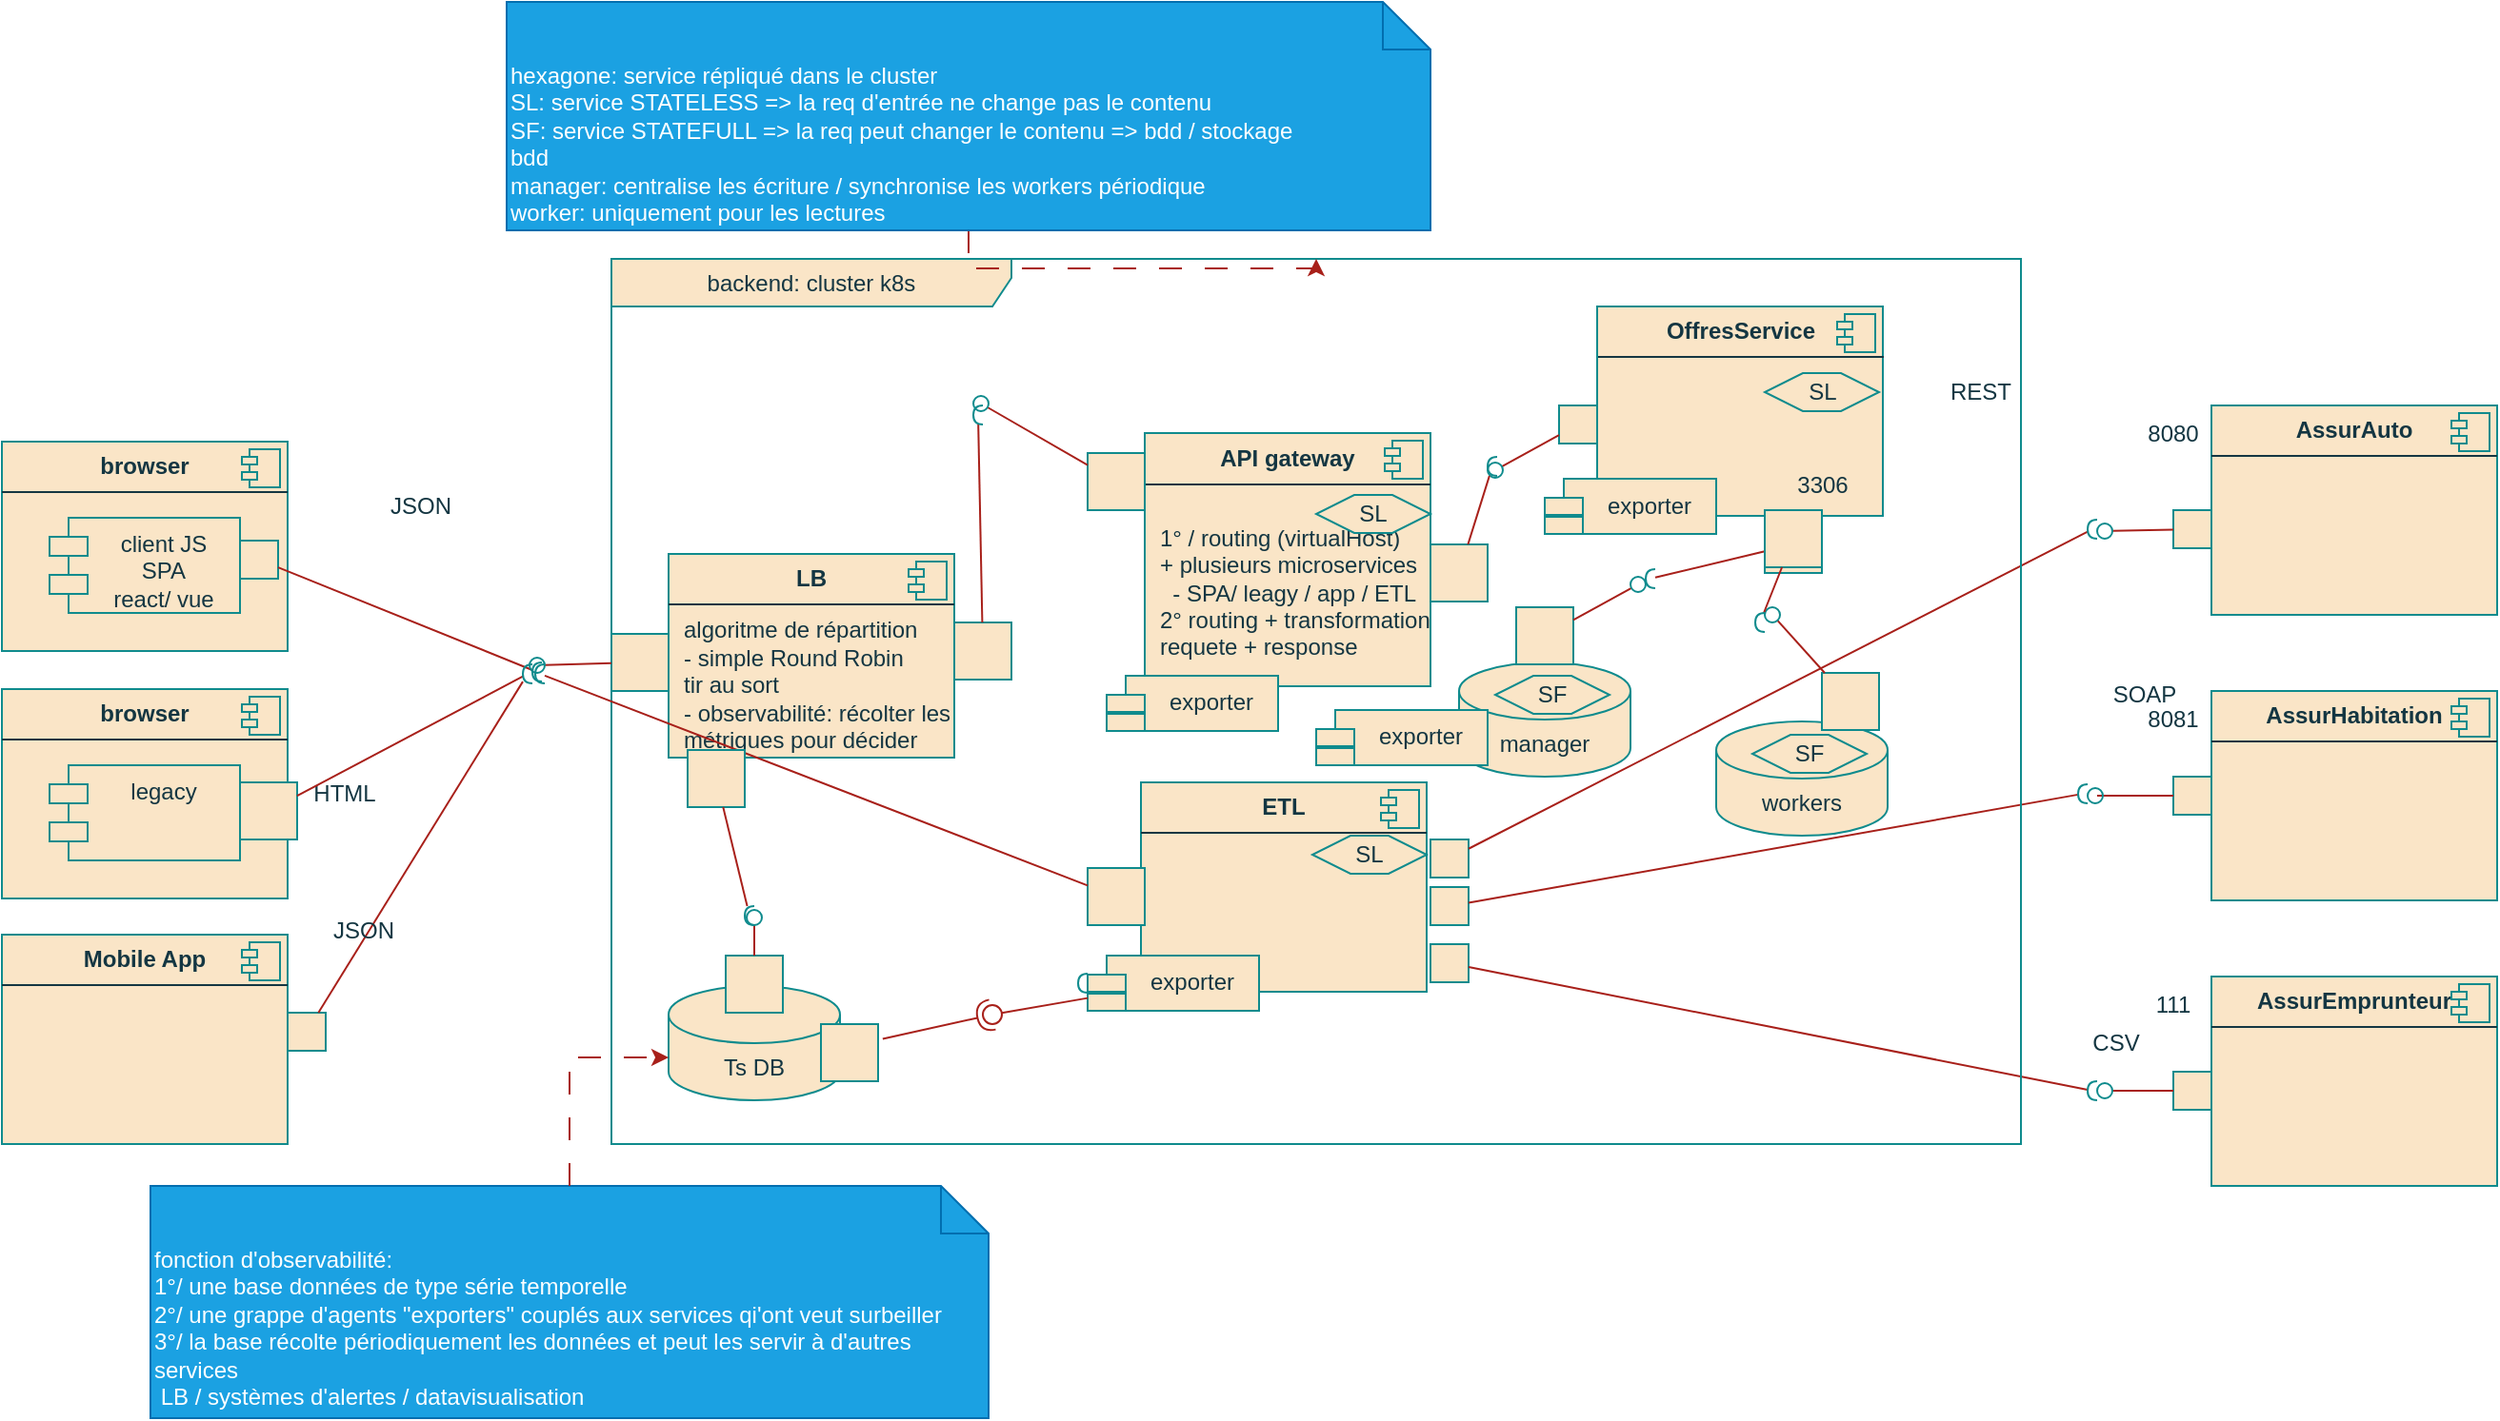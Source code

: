 <mxfile version="28.2.8">
  <diagram name="Page-1" id="EYg3MqegUCzYYS_CXkTB">
    <mxGraphModel dx="1836" dy="536" grid="1" gridSize="10" guides="1" tooltips="1" connect="1" arrows="1" fold="1" page="1" pageScale="1" pageWidth="827" pageHeight="1169" math="0" shadow="0">
      <root>
        <mxCell id="0" />
        <mxCell id="1" parent="0" />
        <mxCell id="wHHLx8FjQf187PXlfKUF-317" value="&lt;p style=&quot;margin:0px;margin-top:6px;text-align:center;&quot;&gt;&lt;b&gt;browser&lt;/b&gt;&lt;/p&gt;&lt;hr size=&quot;1&quot; style=&quot;border-style:solid;&quot;&gt;&lt;p style=&quot;margin:0px;margin-left:8px;&quot;&gt;&lt;br&gt;&lt;/p&gt;" style="align=left;overflow=fill;html=1;dropTarget=0;whiteSpace=wrap;strokeColor=#0F8B8D;fontColor=#143642;fillColor=#FAE5C7;labelBackgroundColor=none;" parent="1" vertex="1">
          <mxGeometry x="-400" y="341" width="150" height="110" as="geometry" />
        </mxCell>
        <mxCell id="wHHLx8FjQf187PXlfKUF-318" value="" style="shape=component;jettyWidth=8;jettyHeight=4;strokeColor=#0F8B8D;fontColor=#143642;fillColor=#FAE5C7;labelBackgroundColor=none;" parent="wHHLx8FjQf187PXlfKUF-317" vertex="1">
          <mxGeometry x="1" width="20" height="20" relative="1" as="geometry">
            <mxPoint x="-24" y="4" as="offset" />
          </mxGeometry>
        </mxCell>
        <mxCell id="wHHLx8FjQf187PXlfKUF-319" value="&lt;p style=&quot;margin:0px;margin-top:6px;text-align:center;&quot;&gt;&lt;b&gt;Mobile App&lt;/b&gt;&lt;/p&gt;&lt;hr size=&quot;1&quot; style=&quot;border-style:solid;&quot;&gt;&lt;p style=&quot;margin:0px;margin-left:8px;&quot;&gt;&lt;br&gt;&lt;/p&gt;" style="align=left;overflow=fill;html=1;dropTarget=0;whiteSpace=wrap;strokeColor=#0F8B8D;fontColor=#143642;fillColor=#FAE5C7;labelBackgroundColor=none;" parent="1" vertex="1">
          <mxGeometry x="-400" y="600" width="150" height="110" as="geometry" />
        </mxCell>
        <mxCell id="wHHLx8FjQf187PXlfKUF-320" value="" style="shape=component;jettyWidth=8;jettyHeight=4;strokeColor=#0F8B8D;fontColor=#143642;fillColor=#FAE5C7;labelBackgroundColor=none;" parent="wHHLx8FjQf187PXlfKUF-319" vertex="1">
          <mxGeometry x="1" width="20" height="20" relative="1" as="geometry">
            <mxPoint x="-24" y="4" as="offset" />
          </mxGeometry>
        </mxCell>
        <mxCell id="wHHLx8FjQf187PXlfKUF-321" value="&lt;div&gt;client JS&lt;/div&gt;&lt;div&gt;SPA&lt;/div&gt;&lt;div&gt;react/ vue&lt;/div&gt;" style="shape=module;align=left;spacingLeft=20;align=center;verticalAlign=top;whiteSpace=wrap;html=1;strokeColor=#0F8B8D;fontColor=#143642;fillColor=#FAE5C7;labelBackgroundColor=none;" parent="1" vertex="1">
          <mxGeometry x="-375" y="381" width="100" height="50" as="geometry" />
        </mxCell>
        <mxCell id="wHHLx8FjQf187PXlfKUF-322" value="&lt;p style=&quot;margin:0px;margin-top:6px;text-align:center;&quot;&gt;&lt;b&gt;OffresService&lt;/b&gt;&lt;/p&gt;&lt;hr size=&quot;1&quot; style=&quot;border-style:solid;&quot;&gt;&lt;p style=&quot;margin:0px;margin-left:8px;&quot;&gt;&lt;br&gt;&lt;/p&gt;" style="align=left;overflow=fill;html=1;dropTarget=0;whiteSpace=wrap;strokeColor=#0F8B8D;fontColor=#143642;fillColor=#FAE5C7;labelBackgroundColor=none;" parent="1" vertex="1">
          <mxGeometry x="437.5" y="270" width="150" height="110" as="geometry" />
        </mxCell>
        <mxCell id="wHHLx8FjQf187PXlfKUF-323" value="" style="shape=component;jettyWidth=8;jettyHeight=4;strokeColor=#0F8B8D;fontColor=#143642;fillColor=#FAE5C7;labelBackgroundColor=none;" parent="wHHLx8FjQf187PXlfKUF-322" vertex="1">
          <mxGeometry x="1" width="20" height="20" relative="1" as="geometry">
            <mxPoint x="-24" y="4" as="offset" />
          </mxGeometry>
        </mxCell>
        <mxCell id="wHHLx8FjQf187PXlfKUF-324" value="&lt;p style=&quot;margin:0px;margin-top:6px;text-align:center;&quot;&gt;&lt;b&gt;AssurAuto&lt;/b&gt;&lt;/p&gt;&lt;hr size=&quot;1&quot; style=&quot;border-style:solid;&quot;&gt;&lt;p style=&quot;margin:0px;margin-left:8px;&quot;&gt;&lt;br&gt;&lt;/p&gt;" style="align=left;overflow=fill;html=1;dropTarget=0;whiteSpace=wrap;strokeColor=#0F8B8D;fontColor=#143642;fillColor=#FAE5C7;labelBackgroundColor=none;" parent="1" vertex="1">
          <mxGeometry x="760" y="322" width="150" height="110" as="geometry" />
        </mxCell>
        <mxCell id="wHHLx8FjQf187PXlfKUF-325" value="" style="shape=component;jettyWidth=8;jettyHeight=4;strokeColor=#0F8B8D;fontColor=#143642;fillColor=#FAE5C7;labelBackgroundColor=none;" parent="wHHLx8FjQf187PXlfKUF-324" vertex="1">
          <mxGeometry x="1" width="20" height="20" relative="1" as="geometry">
            <mxPoint x="-24" y="4" as="offset" />
          </mxGeometry>
        </mxCell>
        <mxCell id="wHHLx8FjQf187PXlfKUF-326" value="&lt;p style=&quot;margin:0px;margin-top:6px;text-align:center;&quot;&gt;&lt;b&gt;AssurHabitation&lt;/b&gt;&lt;/p&gt;&lt;hr size=&quot;1&quot; style=&quot;border-style:solid;&quot;&gt;&lt;p style=&quot;margin:0px;margin-left:8px;&quot;&gt;&lt;br&gt;&lt;/p&gt;" style="align=left;overflow=fill;html=1;dropTarget=0;whiteSpace=wrap;strokeColor=#0F8B8D;fontColor=#143642;fillColor=#FAE5C7;labelBackgroundColor=none;" parent="1" vertex="1">
          <mxGeometry x="760" y="472" width="150" height="110" as="geometry" />
        </mxCell>
        <mxCell id="wHHLx8FjQf187PXlfKUF-327" value="" style="shape=component;jettyWidth=8;jettyHeight=4;strokeColor=#0F8B8D;fontColor=#143642;fillColor=#FAE5C7;labelBackgroundColor=none;" parent="wHHLx8FjQf187PXlfKUF-326" vertex="1">
          <mxGeometry x="1" width="20" height="20" relative="1" as="geometry">
            <mxPoint x="-24" y="4" as="offset" />
          </mxGeometry>
        </mxCell>
        <mxCell id="wHHLx8FjQf187PXlfKUF-328" value="&lt;p style=&quot;margin:0px;margin-top:6px;text-align:center;&quot;&gt;&lt;b&gt;AssurEmprunteur&lt;/b&gt;&lt;/p&gt;&lt;hr size=&quot;1&quot; style=&quot;border-style:solid;&quot;&gt;&lt;p style=&quot;margin:0px;margin-left:8px;&quot;&gt;&lt;br&gt;&lt;/p&gt;" style="align=left;overflow=fill;html=1;dropTarget=0;whiteSpace=wrap;strokeColor=#0F8B8D;fontColor=#143642;fillColor=#FAE5C7;labelBackgroundColor=none;" parent="1" vertex="1">
          <mxGeometry x="760" y="622" width="150" height="110" as="geometry" />
        </mxCell>
        <mxCell id="wHHLx8FjQf187PXlfKUF-329" value="" style="shape=component;jettyWidth=8;jettyHeight=4;strokeColor=#0F8B8D;fontColor=#143642;fillColor=#FAE5C7;labelBackgroundColor=none;" parent="wHHLx8FjQf187PXlfKUF-328" vertex="1">
          <mxGeometry x="1" width="20" height="20" relative="1" as="geometry">
            <mxPoint x="-24" y="4" as="offset" />
          </mxGeometry>
        </mxCell>
        <mxCell id="wHHLx8FjQf187PXlfKUF-337" value="" style="html=1;rounded=0;strokeColor=#0F8B8D;fontColor=#143642;fillColor=#FAE5C7;labelBackgroundColor=none;" parent="1" vertex="1">
          <mxGeometry x="417.5" y="322" width="20" height="20" as="geometry" />
        </mxCell>
        <mxCell id="wHHLx8FjQf187PXlfKUF-338" value="" style="endArrow=none;html=1;rounded=0;align=center;verticalAlign=top;endFill=0;labelBackgroundColor=none;endSize=2;strokeColor=#A8201A;fontColor=default;fillColor=#FAE5C7;" parent="1" source="wHHLx8FjQf187PXlfKUF-337" target="wHHLx8FjQf187PXlfKUF-339" edge="1">
          <mxGeometry relative="1" as="geometry" />
        </mxCell>
        <mxCell id="wHHLx8FjQf187PXlfKUF-339" value="" style="ellipse;html=1;fontSize=11;align=center;fillColor=none;points=[];aspect=fixed;resizable=0;verticalAlign=bottom;labelPosition=center;verticalLabelPosition=top;flipH=1;strokeColor=#0F8B8D;fontColor=#143642;labelBackgroundColor=none;" parent="1" vertex="1">
          <mxGeometry x="380" y="352" width="8" height="8" as="geometry" />
        </mxCell>
        <mxCell id="wHHLx8FjQf187PXlfKUF-340" value="" style="html=1;rounded=0;strokeColor=#0F8B8D;fontColor=#143642;fillColor=#FAE5C7;labelBackgroundColor=none;" parent="1" vertex="1">
          <mxGeometry x="-275" y="393" width="20" height="20" as="geometry" />
        </mxCell>
        <mxCell id="wHHLx8FjQf187PXlfKUF-341" value="" style="endArrow=none;html=1;rounded=0;align=center;verticalAlign=top;endFill=0;labelBackgroundColor=none;endSize=2;strokeColor=#A8201A;fontColor=default;fillColor=#FAE5C7;" parent="1" source="wHHLx8FjQf187PXlfKUF-340" target="wHHLx8FjQf187PXlfKUF-342" edge="1">
          <mxGeometry relative="1" as="geometry" />
        </mxCell>
        <mxCell id="wHHLx8FjQf187PXlfKUF-342" value="" style="shape=requiredInterface;html=1;fontSize=11;align=center;fillColor=none;points=[];aspect=fixed;resizable=0;verticalAlign=bottom;labelPosition=center;verticalLabelPosition=top;flipH=1;strokeColor=#0F8B8D;fontColor=#143642;labelBackgroundColor=none;" parent="1" vertex="1">
          <mxGeometry x="-121.5" y="457" width="5" height="10" as="geometry" />
        </mxCell>
        <mxCell id="wHHLx8FjQf187PXlfKUF-343" value="" style="html=1;rounded=0;strokeColor=#0F8B8D;fontColor=#143642;fillColor=#FAE5C7;labelBackgroundColor=none;" parent="1" vertex="1">
          <mxGeometry x="-250" y="641" width="20" height="20" as="geometry" />
        </mxCell>
        <mxCell id="wHHLx8FjQf187PXlfKUF-344" value="" style="endArrow=none;html=1;rounded=0;align=center;verticalAlign=top;endFill=0;labelBackgroundColor=none;endSize=2;strokeColor=#A8201A;fontColor=default;fillColor=#FAE5C7;" parent="1" source="wHHLx8FjQf187PXlfKUF-343" target="wHHLx8FjQf187PXlfKUF-345" edge="1">
          <mxGeometry relative="1" as="geometry" />
        </mxCell>
        <mxCell id="wHHLx8FjQf187PXlfKUF-346" value="" style="html=1;rounded=0;strokeColor=#0F8B8D;fontColor=#143642;fillColor=#FAE5C7;labelBackgroundColor=none;" parent="1" vertex="1">
          <mxGeometry x="740" y="377" width="20" height="20" as="geometry" />
        </mxCell>
        <mxCell id="wHHLx8FjQf187PXlfKUF-347" value="" style="endArrow=none;html=1;rounded=0;align=center;verticalAlign=top;endFill=0;labelBackgroundColor=none;endSize=2;strokeColor=#A8201A;fontColor=default;fillColor=#FAE5C7;" parent="1" source="wHHLx8FjQf187PXlfKUF-346" target="wHHLx8FjQf187PXlfKUF-348" edge="1">
          <mxGeometry relative="1" as="geometry" />
        </mxCell>
        <mxCell id="wHHLx8FjQf187PXlfKUF-348" value="" style="ellipse;html=1;fontSize=11;align=center;fillColor=none;points=[];aspect=fixed;resizable=0;verticalAlign=bottom;labelPosition=center;verticalLabelPosition=top;flipH=1;strokeColor=#0F8B8D;fontColor=#143642;labelBackgroundColor=none;" parent="1" vertex="1">
          <mxGeometry x="700" y="384" width="8" height="8" as="geometry" />
        </mxCell>
        <mxCell id="wHHLx8FjQf187PXlfKUF-349" value="" style="html=1;rounded=0;strokeColor=#0F8B8D;fontColor=#143642;fillColor=#FAE5C7;labelBackgroundColor=none;" parent="1" vertex="1">
          <mxGeometry x="350" y="550" width="20" height="20" as="geometry" />
        </mxCell>
        <mxCell id="wHHLx8FjQf187PXlfKUF-350" value="" style="endArrow=none;html=1;rounded=0;align=center;verticalAlign=top;endFill=0;labelBackgroundColor=none;endSize=2;strokeColor=#A8201A;fontColor=default;fillColor=#FAE5C7;" parent="1" source="wHHLx8FjQf187PXlfKUF-349" target="wHHLx8FjQf187PXlfKUF-351" edge="1">
          <mxGeometry relative="1" as="geometry" />
        </mxCell>
        <mxCell id="wHHLx8FjQf187PXlfKUF-351" value="" style="shape=requiredInterface;html=1;fontSize=11;align=center;fillColor=none;points=[];aspect=fixed;resizable=0;verticalAlign=bottom;labelPosition=center;verticalLabelPosition=top;flipH=1;strokeColor=#0F8B8D;fontColor=#143642;labelBackgroundColor=none;" parent="1" vertex="1">
          <mxGeometry x="695" y="382" width="5" height="10" as="geometry" />
        </mxCell>
        <mxCell id="wHHLx8FjQf187PXlfKUF-352" value="" style="html=1;rounded=0;strokeColor=#0F8B8D;fontColor=#143642;fillColor=#FAE5C7;labelBackgroundColor=none;" parent="1" vertex="1">
          <mxGeometry x="350" y="575" width="20" height="20" as="geometry" />
        </mxCell>
        <mxCell id="wHHLx8FjQf187PXlfKUF-353" value="" style="endArrow=none;html=1;rounded=0;align=center;verticalAlign=top;endFill=0;labelBackgroundColor=none;endSize=2;strokeColor=#A8201A;fontColor=default;fillColor=#FAE5C7;" parent="1" source="wHHLx8FjQf187PXlfKUF-352" target="wHHLx8FjQf187PXlfKUF-354" edge="1">
          <mxGeometry relative="1" as="geometry" />
        </mxCell>
        <mxCell id="wHHLx8FjQf187PXlfKUF-354" value="" style="shape=requiredInterface;html=1;fontSize=11;align=center;fillColor=none;points=[];aspect=fixed;resizable=0;verticalAlign=bottom;labelPosition=center;verticalLabelPosition=top;flipH=1;strokeColor=#0F8B8D;fontColor=#143642;labelBackgroundColor=none;" parent="1" vertex="1">
          <mxGeometry x="690" y="521" width="5" height="10" as="geometry" />
        </mxCell>
        <mxCell id="wHHLx8FjQf187PXlfKUF-355" value="" style="html=1;rounded=0;strokeColor=#0F8B8D;fontColor=#143642;fillColor=#FAE5C7;labelBackgroundColor=none;" parent="1" vertex="1">
          <mxGeometry x="740" y="517" width="20" height="20" as="geometry" />
        </mxCell>
        <mxCell id="wHHLx8FjQf187PXlfKUF-356" value="" style="endArrow=none;html=1;rounded=0;align=center;verticalAlign=top;endFill=0;labelBackgroundColor=none;endSize=2;strokeColor=#A8201A;fontColor=default;fillColor=#FAE5C7;" parent="1" source="wHHLx8FjQf187PXlfKUF-357" edge="1">
          <mxGeometry relative="1" as="geometry">
            <mxPoint x="700" y="527" as="targetPoint" />
          </mxGeometry>
        </mxCell>
        <mxCell id="wHHLx8FjQf187PXlfKUF-358" value="" style="endArrow=none;html=1;rounded=0;align=center;verticalAlign=top;endFill=0;labelBackgroundColor=none;endSize=2;strokeColor=#A8201A;fontColor=default;fillColor=#FAE5C7;" parent="1" source="wHHLx8FjQf187PXlfKUF-355" target="wHHLx8FjQf187PXlfKUF-357" edge="1">
          <mxGeometry relative="1" as="geometry">
            <mxPoint x="740" y="527" as="sourcePoint" />
            <mxPoint x="700" y="527" as="targetPoint" />
          </mxGeometry>
        </mxCell>
        <mxCell id="wHHLx8FjQf187PXlfKUF-357" value="" style="ellipse;html=1;fontSize=11;align=center;fillColor=none;points=[];aspect=fixed;resizable=0;verticalAlign=bottom;labelPosition=center;verticalLabelPosition=top;flipH=1;strokeColor=#0F8B8D;fontColor=#143642;labelBackgroundColor=none;" parent="1" vertex="1">
          <mxGeometry x="695" y="523" width="8" height="8" as="geometry" />
        </mxCell>
        <mxCell id="wHHLx8FjQf187PXlfKUF-359" value="" style="html=1;rounded=0;strokeColor=#0F8B8D;fontColor=#143642;fillColor=#FAE5C7;labelBackgroundColor=none;" parent="1" vertex="1">
          <mxGeometry x="740" y="672" width="20" height="20" as="geometry" />
        </mxCell>
        <mxCell id="wHHLx8FjQf187PXlfKUF-360" value="" style="endArrow=none;html=1;rounded=0;align=center;verticalAlign=top;endFill=0;labelBackgroundColor=none;endSize=2;strokeColor=#A8201A;fontColor=default;fillColor=#FAE5C7;" parent="1" source="wHHLx8FjQf187PXlfKUF-359" target="wHHLx8FjQf187PXlfKUF-361" edge="1">
          <mxGeometry relative="1" as="geometry" />
        </mxCell>
        <mxCell id="wHHLx8FjQf187PXlfKUF-361" value="" style="ellipse;html=1;fontSize=11;align=center;fillColor=none;points=[];aspect=fixed;resizable=0;verticalAlign=bottom;labelPosition=center;verticalLabelPosition=top;flipH=1;strokeColor=#0F8B8D;fontColor=#143642;labelBackgroundColor=none;" parent="1" vertex="1">
          <mxGeometry x="700" y="678" width="8" height="8" as="geometry" />
        </mxCell>
        <mxCell id="wHHLx8FjQf187PXlfKUF-362" value="" style="html=1;rounded=0;strokeColor=#0F8B8D;fontColor=#143642;fillColor=#FAE5C7;labelBackgroundColor=none;" parent="1" vertex="1">
          <mxGeometry x="350" y="605" width="20" height="20" as="geometry" />
        </mxCell>
        <mxCell id="wHHLx8FjQf187PXlfKUF-363" value="" style="endArrow=none;html=1;rounded=0;align=center;verticalAlign=top;endFill=0;labelBackgroundColor=none;endSize=2;strokeColor=#A8201A;fontColor=default;fillColor=#FAE5C7;" parent="1" source="wHHLx8FjQf187PXlfKUF-362" target="wHHLx8FjQf187PXlfKUF-364" edge="1">
          <mxGeometry relative="1" as="geometry" />
        </mxCell>
        <mxCell id="wHHLx8FjQf187PXlfKUF-364" value="" style="shape=requiredInterface;html=1;fontSize=11;align=center;fillColor=none;points=[];aspect=fixed;resizable=0;verticalAlign=bottom;labelPosition=center;verticalLabelPosition=top;flipH=1;strokeColor=#0F8B8D;fontColor=#143642;labelBackgroundColor=none;" parent="1" vertex="1">
          <mxGeometry x="695" y="677" width="5" height="10" as="geometry" />
        </mxCell>
        <mxCell id="wHHLx8FjQf187PXlfKUF-365" value="REST" style="text;html=1;whiteSpace=wrap;strokeColor=none;fillColor=none;align=center;verticalAlign=middle;rounded=0;fontColor=#143642;labelBackgroundColor=none;" parent="1" vertex="1">
          <mxGeometry x="609" y="300" width="60" height="30" as="geometry" />
        </mxCell>
        <mxCell id="wHHLx8FjQf187PXlfKUF-366" value="SOAP" style="text;html=1;whiteSpace=wrap;strokeColor=none;fillColor=none;align=center;verticalAlign=middle;rounded=0;fontColor=#143642;labelBackgroundColor=none;" parent="1" vertex="1">
          <mxGeometry x="695" y="459" width="60" height="30" as="geometry" />
        </mxCell>
        <mxCell id="wHHLx8FjQf187PXlfKUF-367" value="CSV" style="text;html=1;whiteSpace=wrap;strokeColor=none;fillColor=none;align=center;verticalAlign=middle;rounded=0;fontColor=#143642;labelBackgroundColor=none;" parent="1" vertex="1">
          <mxGeometry x="680" y="642" width="60" height="30" as="geometry" />
        </mxCell>
        <mxCell id="wHHLx8FjQf187PXlfKUF-369" value="manager" style="shape=cylinder3;whiteSpace=wrap;html=1;boundedLbl=1;backgroundOutline=1;size=15;strokeColor=#0F8B8D;fontColor=#143642;fillColor=#FAE5C7;labelBackgroundColor=none;" parent="1" vertex="1">
          <mxGeometry x="365" y="457" width="90" height="60" as="geometry" />
        </mxCell>
        <mxCell id="wHHLx8FjQf187PXlfKUF-377" value="3306" style="text;html=1;whiteSpace=wrap;strokeColor=none;fillColor=none;align=center;verticalAlign=middle;rounded=0;fontColor=#143642;labelBackgroundColor=none;" parent="1" vertex="1">
          <mxGeometry x="525.5" y="349" width="60" height="30" as="geometry" />
        </mxCell>
        <mxCell id="wHHLx8FjQf187PXlfKUF-378" value="111" style="text;html=1;whiteSpace=wrap;strokeColor=none;fillColor=none;align=center;verticalAlign=middle;rounded=0;fontColor=#143642;labelBackgroundColor=none;" parent="1" vertex="1">
          <mxGeometry x="710" y="622" width="60" height="30" as="geometry" />
        </mxCell>
        <mxCell id="wHHLx8FjQf187PXlfKUF-380" value="8081" style="text;html=1;whiteSpace=wrap;strokeColor=none;fillColor=none;align=center;verticalAlign=middle;rounded=0;fontColor=#143642;labelBackgroundColor=none;" parent="1" vertex="1">
          <mxGeometry x="710" y="472" width="60" height="30" as="geometry" />
        </mxCell>
        <mxCell id="wHHLx8FjQf187PXlfKUF-381" value="8080" style="text;html=1;whiteSpace=wrap;strokeColor=none;fillColor=none;align=center;verticalAlign=middle;rounded=0;fontColor=#143642;labelBackgroundColor=none;" parent="1" vertex="1">
          <mxGeometry x="710" y="322" width="60" height="30" as="geometry" />
        </mxCell>
        <mxCell id="YbxOh7yJ6creDO0HIEOD-1" value="backend: cluster k8s" style="shape=umlFrame;whiteSpace=wrap;html=1;pointerEvents=0;labelBackgroundColor=none;fillColor=#FAE5C7;strokeColor=#0F8B8D;fontColor=#143642;width=210;height=25;" parent="1" vertex="1">
          <mxGeometry x="-80" y="245" width="740" height="465" as="geometry" />
        </mxCell>
        <mxCell id="YbxOh7yJ6creDO0HIEOD-2" value="&lt;p style=&quot;margin:0px;margin-top:6px;text-align:center;&quot;&gt;&lt;b&gt;browser&lt;/b&gt;&lt;/p&gt;&lt;hr size=&quot;1&quot; style=&quot;border-style:solid;&quot;&gt;&lt;p style=&quot;margin:0px;margin-left:8px;&quot;&gt;&lt;br&gt;&lt;/p&gt;" style="align=left;overflow=fill;html=1;dropTarget=0;whiteSpace=wrap;strokeColor=#0F8B8D;fontColor=#143642;fillColor=#FAE5C7;labelBackgroundColor=none;" parent="1" vertex="1">
          <mxGeometry x="-400" y="471" width="150" height="110" as="geometry" />
        </mxCell>
        <mxCell id="YbxOh7yJ6creDO0HIEOD-3" value="" style="shape=component;jettyWidth=8;jettyHeight=4;strokeColor=#0F8B8D;fontColor=#143642;fillColor=#FAE5C7;labelBackgroundColor=none;" parent="YbxOh7yJ6creDO0HIEOD-2" vertex="1">
          <mxGeometry x="1" width="20" height="20" relative="1" as="geometry">
            <mxPoint x="-24" y="4" as="offset" />
          </mxGeometry>
        </mxCell>
        <mxCell id="YbxOh7yJ6creDO0HIEOD-4" value="legacy" style="shape=module;align=left;spacingLeft=20;align=center;verticalAlign=top;whiteSpace=wrap;html=1;strokeColor=#0F8B8D;fontColor=#143642;fillColor=#FAE5C7;labelBackgroundColor=none;" parent="1" vertex="1">
          <mxGeometry x="-375" y="511" width="100" height="50" as="geometry" />
        </mxCell>
        <mxCell id="YbxOh7yJ6creDO0HIEOD-6" value="" style="html=1;rounded=0;strokeColor=#0F8B8D;fontColor=#143642;fillColor=#FAE5C7;labelBackgroundColor=none;" parent="1" vertex="1">
          <mxGeometry x="-275" y="520" width="30" height="30" as="geometry" />
        </mxCell>
        <mxCell id="YbxOh7yJ6creDO0HIEOD-9" value="JSON" style="text;html=1;whiteSpace=wrap;strokeColor=none;fillColor=none;align=center;verticalAlign=middle;rounded=0;fontColor=#143642;labelBackgroundColor=none;" parent="1" vertex="1">
          <mxGeometry x="-210" y="360" width="60" height="30" as="geometry" />
        </mxCell>
        <mxCell id="YbxOh7yJ6creDO0HIEOD-10" value="JSON" style="text;html=1;whiteSpace=wrap;strokeColor=none;fillColor=none;align=center;verticalAlign=middle;rounded=0;fontColor=#143642;labelBackgroundColor=none;" parent="1" vertex="1">
          <mxGeometry x="-240" y="583" width="60" height="30" as="geometry" />
        </mxCell>
        <mxCell id="YbxOh7yJ6creDO0HIEOD-11" value="HTML" style="text;html=1;whiteSpace=wrap;strokeColor=none;fillColor=none;align=center;verticalAlign=middle;rounded=0;fontColor=#143642;labelBackgroundColor=none;" parent="1" vertex="1">
          <mxGeometry x="-250" y="511" width="60" height="30" as="geometry" />
        </mxCell>
        <mxCell id="YbxOh7yJ6creDO0HIEOD-12" value="&lt;p style=&quot;margin:0px;margin-top:6px;text-align:center;&quot;&gt;&lt;b&gt;ETL&lt;/b&gt;&lt;/p&gt;&lt;hr size=&quot;1&quot; style=&quot;border-style:solid;&quot;&gt;&lt;p style=&quot;margin:0px;margin-left:8px;&quot;&gt;&lt;br&gt;&lt;/p&gt;" style="align=left;overflow=fill;html=1;dropTarget=0;whiteSpace=wrap;strokeColor=#0F8B8D;fontColor=#143642;fillColor=#FAE5C7;labelBackgroundColor=none;" parent="1" vertex="1">
          <mxGeometry x="198" y="520" width="150" height="110" as="geometry" />
        </mxCell>
        <mxCell id="YbxOh7yJ6creDO0HIEOD-13" value="" style="shape=component;jettyWidth=8;jettyHeight=4;strokeColor=#0F8B8D;fontColor=#143642;fillColor=#FAE5C7;labelBackgroundColor=none;" parent="YbxOh7yJ6creDO0HIEOD-12" vertex="1">
          <mxGeometry x="1" width="20" height="20" relative="1" as="geometry">
            <mxPoint x="-24" y="4" as="offset" />
          </mxGeometry>
        </mxCell>
        <mxCell id="YbxOh7yJ6creDO0HIEOD-20" value="&lt;p style=&quot;margin:0px;margin-top:6px;text-align:center;&quot;&gt;&lt;b&gt;API gateway&lt;/b&gt;&lt;/p&gt;&lt;hr size=&quot;1&quot; style=&quot;border-style:solid;&quot;&gt;&lt;p style=&quot;margin:0px;margin-left:8px;&quot;&gt;&lt;br&gt;&lt;/p&gt;&lt;p style=&quot;margin:0px;margin-left:8px;&quot;&gt;1° / routing (virtualHost)&lt;/p&gt;&lt;p style=&quot;margin:0px;margin-left:8px;&quot;&gt;+ plusieurs microservices&amp;nbsp;&lt;/p&gt;&lt;p style=&quot;margin:0px;margin-left:8px;&quot;&gt;&amp;nbsp; - SPA/ leagy / app / ETL&lt;/p&gt;&lt;p style=&quot;margin:0px;margin-left:8px;&quot;&gt;2° routing + transformation requete + response&lt;/p&gt;" style="align=left;overflow=fill;html=1;dropTarget=0;whiteSpace=wrap;strokeColor=#0F8B8D;fontColor=#143642;fillColor=#FAE5C7;labelBackgroundColor=none;" parent="1" vertex="1">
          <mxGeometry x="200" y="336.5" width="150" height="133" as="geometry" />
        </mxCell>
        <mxCell id="YbxOh7yJ6creDO0HIEOD-21" value="" style="shape=component;jettyWidth=8;jettyHeight=4;strokeColor=#0F8B8D;fontColor=#143642;fillColor=#FAE5C7;labelBackgroundColor=none;" parent="YbxOh7yJ6creDO0HIEOD-20" vertex="1">
          <mxGeometry x="1" width="20" height="20" relative="1" as="geometry">
            <mxPoint x="-24" y="4" as="offset" />
          </mxGeometry>
        </mxCell>
        <mxCell id="YbxOh7yJ6creDO0HIEOD-25" value="" style="endArrow=none;html=1;rounded=0;align=center;verticalAlign=top;endFill=0;labelBackgroundColor=none;endSize=2;strokeColor=#A8201A;fontColor=default;fillColor=#FAE5C7;" parent="1" source="YbxOh7yJ6creDO0HIEOD-6" target="wHHLx8FjQf187PXlfKUF-345" edge="1">
          <mxGeometry relative="1" as="geometry">
            <mxPoint x="-85" y="505" as="sourcePoint" />
            <mxPoint x="65" y="436" as="targetPoint" />
          </mxGeometry>
        </mxCell>
        <mxCell id="wHHLx8FjQf187PXlfKUF-345" value="" style="shape=requiredInterface;html=1;fontSize=11;align=center;fillColor=none;points=[];aspect=fixed;resizable=0;verticalAlign=bottom;labelPosition=center;verticalLabelPosition=top;flipH=1;strokeColor=#0F8B8D;fontColor=#143642;labelBackgroundColor=none;" parent="1" vertex="1">
          <mxGeometry x="-126.5" y="458" width="5" height="10" as="geometry" />
        </mxCell>
        <mxCell id="YbxOh7yJ6creDO0HIEOD-27" value="" style="html=1;rounded=0;strokeColor=#0F8B8D;fontColor=#143642;fillColor=#FAE5C7;labelBackgroundColor=none;" parent="1" vertex="1">
          <mxGeometry x="395" y="428" width="30" height="30" as="geometry" />
        </mxCell>
        <mxCell id="YbxOh7yJ6creDO0HIEOD-28" value="" style="endArrow=none;html=1;rounded=0;align=center;verticalAlign=top;endFill=0;labelBackgroundColor=none;endSize=2;strokeColor=#A8201A;fontColor=default;fillColor=#FAE5C7;" parent="1" source="YbxOh7yJ6creDO0HIEOD-27" target="YbxOh7yJ6creDO0HIEOD-29" edge="1">
          <mxGeometry relative="1" as="geometry" />
        </mxCell>
        <mxCell id="YbxOh7yJ6creDO0HIEOD-29" value="" style="ellipse;html=1;fontSize=11;align=center;fillColor=none;points=[];aspect=fixed;resizable=0;verticalAlign=bottom;labelPosition=center;verticalLabelPosition=top;flipH=1;strokeColor=#0F8B8D;fontColor=#143642;labelBackgroundColor=none;" parent="1" vertex="1">
          <mxGeometry x="455" y="412" width="8" height="8" as="geometry" />
        </mxCell>
        <mxCell id="YbxOh7yJ6creDO0HIEOD-32" value="" style="html=1;rounded=0;strokeColor=#0F8B8D;fontColor=#143642;fillColor=#FAE5C7;labelBackgroundColor=none;" parent="1" vertex="1">
          <mxGeometry x="525.5" y="380" width="30" height="30" as="geometry" />
        </mxCell>
        <mxCell id="YbxOh7yJ6creDO0HIEOD-33" value="" style="endArrow=none;html=1;rounded=0;align=center;verticalAlign=top;endFill=0;labelBackgroundColor=none;endSize=2;strokeColor=#A8201A;fontColor=default;fillColor=#FAE5C7;" parent="1" source="YbxOh7yJ6creDO0HIEOD-32" target="YbxOh7yJ6creDO0HIEOD-34" edge="1">
          <mxGeometry relative="1" as="geometry" />
        </mxCell>
        <mxCell id="YbxOh7yJ6creDO0HIEOD-34" value="" style="shape=requiredInterface;html=1;fontSize=11;align=center;fillColor=none;points=[];aspect=fixed;resizable=0;verticalAlign=bottom;labelPosition=center;verticalLabelPosition=top;flipH=1;strokeColor=#0F8B8D;fontColor=#143642;labelBackgroundColor=none;" parent="1" vertex="1">
          <mxGeometry x="463" y="408" width="5" height="10" as="geometry" />
        </mxCell>
        <mxCell id="YbxOh7yJ6creDO0HIEOD-35" value="" style="html=1;rounded=0;strokeColor=#0F8B8D;fontColor=#143642;fillColor=#FAE5C7;labelBackgroundColor=none;" parent="1" vertex="1">
          <mxGeometry x="350" y="395" width="30" height="30" as="geometry" />
        </mxCell>
        <mxCell id="YbxOh7yJ6creDO0HIEOD-36" value="" style="endArrow=none;html=1;rounded=0;align=center;verticalAlign=top;endFill=0;labelBackgroundColor=none;endSize=2;strokeColor=#A8201A;fontColor=default;fillColor=#FAE5C7;" parent="1" source="YbxOh7yJ6creDO0HIEOD-35" target="YbxOh7yJ6creDO0HIEOD-37" edge="1">
          <mxGeometry relative="1" as="geometry" />
        </mxCell>
        <mxCell id="YbxOh7yJ6creDO0HIEOD-37" value="" style="shape=requiredInterface;html=1;fontSize=11;align=center;fillColor=none;points=[];aspect=fixed;resizable=0;verticalAlign=bottom;labelPosition=center;verticalLabelPosition=top;flipH=1;strokeColor=#0F8B8D;fontColor=#143642;labelBackgroundColor=none;" parent="1" vertex="1">
          <mxGeometry x="380" y="349" width="5" height="10" as="geometry" />
        </mxCell>
        <mxCell id="YbxOh7yJ6creDO0HIEOD-38" value="SL" style="shape=hexagon;perimeter=hexagonPerimeter2;whiteSpace=wrap;html=1;fixedSize=1;strokeColor=#0F8B8D;fontColor=#143642;fillColor=#FAE5C7;labelBackgroundColor=none;" parent="1" vertex="1">
          <mxGeometry x="525.5" y="305" width="60" height="20" as="geometry" />
        </mxCell>
        <mxCell id="YbxOh7yJ6creDO0HIEOD-41" value="SL" style="shape=hexagon;perimeter=hexagonPerimeter2;whiteSpace=wrap;html=1;fixedSize=1;strokeColor=#0F8B8D;fontColor=#143642;fillColor=#FAE5C7;labelBackgroundColor=none;" parent="1" vertex="1">
          <mxGeometry x="290" y="369" width="60" height="20" as="geometry" />
        </mxCell>
        <mxCell id="YbxOh7yJ6creDO0HIEOD-42" value="SL" style="shape=hexagon;perimeter=hexagonPerimeter2;whiteSpace=wrap;html=1;fixedSize=1;strokeColor=#0F8B8D;fontColor=#143642;fillColor=#FAE5C7;labelBackgroundColor=none;" parent="1" vertex="1">
          <mxGeometry x="288" y="548" width="60" height="20" as="geometry" />
        </mxCell>
        <mxCell id="YbxOh7yJ6creDO0HIEOD-43" value="SF" style="shape=hexagon;perimeter=hexagonPerimeter2;whiteSpace=wrap;html=1;fixedSize=1;strokeColor=#0F8B8D;fontColor=#143642;fillColor=#FAE5C7;labelBackgroundColor=none;" parent="1" vertex="1">
          <mxGeometry x="384" y="464" width="60" height="20" as="geometry" />
        </mxCell>
        <mxCell id="YbxOh7yJ6creDO0HIEOD-45" style="edgeStyle=orthogonalEdgeStyle;rounded=0;orthogonalLoop=1;jettySize=auto;html=1;strokeColor=#A8201A;fontColor=default;fillColor=#FAE5C7;dashed=1;dashPattern=12 12;labelBackgroundColor=none;" parent="1" source="YbxOh7yJ6creDO0HIEOD-44" target="YbxOh7yJ6creDO0HIEOD-1" edge="1">
          <mxGeometry relative="1" as="geometry">
            <mxPoint x="60" y="680" as="targetPoint" />
          </mxGeometry>
        </mxCell>
        <mxCell id="YbxOh7yJ6creDO0HIEOD-44" value="&lt;div align=&quot;left&quot;&gt;hexagone: service répliqué dans le cluster&lt;/div&gt;&lt;div align=&quot;left&quot;&gt;SL: service STATELESS =&amp;gt; la req d&#39;entrée ne change pas le contenu&amp;nbsp;&lt;/div&gt;&lt;div align=&quot;left&quot;&gt;SF: service STATEFULL =&amp;gt; la req peut changer le contenu =&amp;gt; bdd / stockage&lt;/div&gt;&lt;div&gt;bdd&lt;/div&gt;&lt;div&gt;manager: centralise les écriture / synchronise les workers périodique&lt;/div&gt;&lt;div&gt;worker: uniquement pour les lectures&lt;/div&gt;" style="shape=note2;boundedLbl=1;whiteSpace=wrap;html=1;size=25;verticalAlign=top;align=left;strokeColor=#006EAF;fontColor=#ffffff;fillColor=#1ba1e2;labelBackgroundColor=none;" parent="1" vertex="1">
          <mxGeometry x="-135" y="110" width="485" height="120" as="geometry" />
        </mxCell>
        <mxCell id="YbxOh7yJ6creDO0HIEOD-46" value="workers" style="shape=cylinder3;whiteSpace=wrap;html=1;boundedLbl=1;backgroundOutline=1;size=15;strokeColor=#0F8B8D;fontColor=#143642;fillColor=#FAE5C7;labelBackgroundColor=none;" parent="1" vertex="1">
          <mxGeometry x="500" y="488" width="90" height="60" as="geometry" />
        </mxCell>
        <mxCell id="YbxOh7yJ6creDO0HIEOD-47" value="SF" style="shape=hexagon;perimeter=hexagonPerimeter2;whiteSpace=wrap;html=1;fixedSize=1;strokeColor=#0F8B8D;fontColor=#143642;fillColor=#FAE5C7;labelBackgroundColor=none;" parent="1" vertex="1">
          <mxGeometry x="519" y="495" width="60" height="20" as="geometry" />
        </mxCell>
        <mxCell id="YbxOh7yJ6creDO0HIEOD-48" value="" style="html=1;rounded=0;strokeColor=#0F8B8D;fontColor=#143642;fillColor=#FAE5C7;labelBackgroundColor=none;" parent="1" vertex="1">
          <mxGeometry x="555.5" y="462.5" width="30" height="30" as="geometry" />
        </mxCell>
        <mxCell id="YbxOh7yJ6creDO0HIEOD-49" value="" style="endArrow=none;html=1;rounded=0;align=center;verticalAlign=top;endFill=0;labelBackgroundColor=none;endSize=2;strokeColor=#A8201A;fontColor=default;fillColor=#FAE5C7;" parent="1" source="YbxOh7yJ6creDO0HIEOD-48" target="YbxOh7yJ6creDO0HIEOD-50" edge="1">
          <mxGeometry relative="1" as="geometry" />
        </mxCell>
        <mxCell id="YbxOh7yJ6creDO0HIEOD-50" value="" style="ellipse;html=1;fontSize=11;align=center;fillColor=none;points=[];aspect=fixed;resizable=0;verticalAlign=bottom;labelPosition=center;verticalLabelPosition=top;flipH=1;strokeColor=#0F8B8D;fontColor=#143642;labelBackgroundColor=none;" parent="1" vertex="1">
          <mxGeometry x="525.5" y="428" width="8" height="8" as="geometry" />
        </mxCell>
        <mxCell id="YbxOh7yJ6creDO0HIEOD-51" value="" style="html=1;rounded=0;strokeColor=#0F8B8D;fontColor=#143642;fillColor=#FAE5C7;labelBackgroundColor=none;" parent="1" vertex="1">
          <mxGeometry x="525.5" y="377" width="30" height="30" as="geometry" />
        </mxCell>
        <mxCell id="YbxOh7yJ6creDO0HIEOD-52" value="" style="endArrow=none;html=1;rounded=0;align=center;verticalAlign=top;endFill=0;labelBackgroundColor=none;endSize=2;strokeColor=#A8201A;fontColor=default;fillColor=#FAE5C7;" parent="1" source="YbxOh7yJ6creDO0HIEOD-51" target="YbxOh7yJ6creDO0HIEOD-53" edge="1">
          <mxGeometry relative="1" as="geometry" />
        </mxCell>
        <mxCell id="YbxOh7yJ6creDO0HIEOD-53" value="" style="shape=requiredInterface;html=1;fontSize=11;align=center;fillColor=none;points=[];aspect=fixed;resizable=0;verticalAlign=bottom;labelPosition=center;verticalLabelPosition=top;flipH=1;strokeColor=#0F8B8D;fontColor=#143642;labelBackgroundColor=none;" parent="1" vertex="1">
          <mxGeometry x="520.5" y="431" width="5" height="10" as="geometry" />
        </mxCell>
        <mxCell id="YbxOh7yJ6creDO0HIEOD-55" value="&lt;p style=&quot;margin:0px;margin-top:6px;text-align:center;&quot;&gt;&lt;b&gt;LB&lt;/b&gt;&lt;/p&gt;&lt;hr size=&quot;1&quot; style=&quot;border-style:solid;&quot;&gt;&lt;p style=&quot;margin:0px;margin-left:8px;&quot;&gt;algoritme de répartition&lt;/p&gt;&lt;p style=&quot;margin:0px;margin-left:8px;&quot;&gt;- simple Round Robin&lt;/p&gt;&lt;p style=&quot;margin:0px;margin-left:8px;&quot;&gt;tir au sort&lt;/p&gt;&lt;p style=&quot;margin:0px;margin-left:8px;&quot;&gt;- observabilité: récolter les métriques pour décider&amp;nbsp;&lt;/p&gt;" style="align=left;overflow=fill;html=1;dropTarget=0;whiteSpace=wrap;strokeColor=#0F8B8D;fontColor=#143642;fillColor=#FAE5C7;labelBackgroundColor=none;" parent="1" vertex="1">
          <mxGeometry x="-50" y="400" width="150" height="107" as="geometry" />
        </mxCell>
        <mxCell id="YbxOh7yJ6creDO0HIEOD-56" value="" style="shape=component;jettyWidth=8;jettyHeight=4;strokeColor=#0F8B8D;fontColor=#143642;fillColor=#FAE5C7;labelBackgroundColor=none;" parent="YbxOh7yJ6creDO0HIEOD-55" vertex="1">
          <mxGeometry x="1" width="20" height="20" relative="1" as="geometry">
            <mxPoint x="-24" y="4" as="offset" />
          </mxGeometry>
        </mxCell>
        <mxCell id="YbxOh7yJ6creDO0HIEOD-57" value="" style="html=1;rounded=0;strokeColor=#0F8B8D;fontColor=#143642;fillColor=#FAE5C7;labelBackgroundColor=none;" parent="1" vertex="1">
          <mxGeometry x="-80" y="442" width="30" height="30" as="geometry" />
        </mxCell>
        <mxCell id="YbxOh7yJ6creDO0HIEOD-58" value="" style="endArrow=none;html=1;rounded=0;align=center;verticalAlign=top;endFill=0;labelBackgroundColor=none;endSize=2;strokeColor=#A8201A;fontColor=default;fillColor=#FAE5C7;" parent="1" source="YbxOh7yJ6creDO0HIEOD-57" target="YbxOh7yJ6creDO0HIEOD-59" edge="1">
          <mxGeometry relative="1" as="geometry" />
        </mxCell>
        <mxCell id="YbxOh7yJ6creDO0HIEOD-59" value="" style="ellipse;html=1;fontSize=11;align=center;fillColor=none;points=[];aspect=fixed;resizable=0;verticalAlign=bottom;labelPosition=center;verticalLabelPosition=top;flipH=1;strokeColor=#0F8B8D;fontColor=#143642;labelBackgroundColor=none;" parent="1" vertex="1">
          <mxGeometry x="-123" y="454.5" width="8" height="8" as="geometry" />
        </mxCell>
        <mxCell id="YbxOh7yJ6creDO0HIEOD-60" value="" style="html=1;rounded=0;strokeColor=#0F8B8D;fontColor=#143642;fillColor=#FAE5C7;labelBackgroundColor=none;" parent="1" vertex="1">
          <mxGeometry x="170" y="565" width="30" height="30" as="geometry" />
        </mxCell>
        <mxCell id="YbxOh7yJ6creDO0HIEOD-61" value="" style="endArrow=none;html=1;rounded=0;align=center;verticalAlign=top;endFill=0;labelBackgroundColor=none;endSize=2;strokeColor=#A8201A;fontColor=default;fillColor=#FAE5C7;" parent="1" source="YbxOh7yJ6creDO0HIEOD-60" target="YbxOh7yJ6creDO0HIEOD-62" edge="1">
          <mxGeometry relative="1" as="geometry" />
        </mxCell>
        <mxCell id="YbxOh7yJ6creDO0HIEOD-62" value="" style="shape=requiredInterface;html=1;fontSize=11;align=center;fillColor=none;points=[];aspect=fixed;resizable=0;verticalAlign=bottom;labelPosition=center;verticalLabelPosition=top;flipH=1;strokeColor=#0F8B8D;fontColor=#143642;labelBackgroundColor=none;" parent="1" vertex="1">
          <mxGeometry x="-120" y="458" width="5" height="10" as="geometry" />
        </mxCell>
        <mxCell id="YbxOh7yJ6creDO0HIEOD-66" value="" style="html=1;rounded=0;strokeColor=#0F8B8D;fontColor=#143642;fillColor=#FAE5C7;labelBackgroundColor=none;" parent="1" vertex="1">
          <mxGeometry x="170" y="347" width="30" height="30" as="geometry" />
        </mxCell>
        <mxCell id="YbxOh7yJ6creDO0HIEOD-67" value="" style="endArrow=none;html=1;rounded=0;align=center;verticalAlign=top;endFill=0;labelBackgroundColor=none;endSize=2;strokeColor=#A8201A;fontColor=default;fillColor=#FAE5C7;" parent="1" source="YbxOh7yJ6creDO0HIEOD-66" target="YbxOh7yJ6creDO0HIEOD-68" edge="1">
          <mxGeometry relative="1" as="geometry" />
        </mxCell>
        <mxCell id="YbxOh7yJ6creDO0HIEOD-68" value="" style="ellipse;html=1;fontSize=11;align=center;fillColor=none;points=[];aspect=fixed;resizable=0;verticalAlign=bottom;labelPosition=center;verticalLabelPosition=top;flipH=1;strokeColor=#0F8B8D;fontColor=#143642;labelBackgroundColor=none;" parent="1" vertex="1">
          <mxGeometry x="110" y="317" width="8" height="8" as="geometry" />
        </mxCell>
        <mxCell id="YbxOh7yJ6creDO0HIEOD-69" value="" style="html=1;rounded=0;strokeColor=#0F8B8D;fontColor=#143642;fillColor=#FAE5C7;labelBackgroundColor=none;" parent="1" vertex="1">
          <mxGeometry x="100" y="436" width="30" height="30" as="geometry" />
        </mxCell>
        <mxCell id="YbxOh7yJ6creDO0HIEOD-70" value="" style="endArrow=none;html=1;rounded=0;align=center;verticalAlign=top;endFill=0;labelBackgroundColor=none;endSize=2;strokeColor=#A8201A;fontColor=default;fillColor=#FAE5C7;" parent="1" source="YbxOh7yJ6creDO0HIEOD-69" target="YbxOh7yJ6creDO0HIEOD-71" edge="1">
          <mxGeometry relative="1" as="geometry" />
        </mxCell>
        <mxCell id="YbxOh7yJ6creDO0HIEOD-71" value="" style="shape=requiredInterface;html=1;fontSize=11;align=center;fillColor=none;points=[];aspect=fixed;resizable=0;verticalAlign=bottom;labelPosition=center;verticalLabelPosition=top;flipH=1;strokeColor=#0F8B8D;fontColor=#143642;labelBackgroundColor=none;" parent="1" vertex="1">
          <mxGeometry x="110" y="322" width="5" height="10" as="geometry" />
        </mxCell>
        <mxCell id="hG9MEzjttKiZqYnaOPoT-1" value="Ts DB" style="shape=cylinder3;whiteSpace=wrap;html=1;boundedLbl=1;backgroundOutline=1;size=15;strokeColor=#0F8B8D;fontColor=#143642;fillColor=#FAE5C7;labelBackgroundColor=none;" vertex="1" parent="1">
          <mxGeometry x="-50" y="627" width="90" height="60" as="geometry" />
        </mxCell>
        <mxCell id="hG9MEzjttKiZqYnaOPoT-2" value="exporter" style="shape=module;align=left;spacingLeft=20;align=center;verticalAlign=top;whiteSpace=wrap;html=1;labelBackgroundColor=none;fillColor=#FAE5C7;strokeColor=#0F8B8D;fontColor=#143642;" vertex="1" parent="1">
          <mxGeometry x="170" y="611" width="90" height="29" as="geometry" />
        </mxCell>
        <mxCell id="hG9MEzjttKiZqYnaOPoT-6" value="exporter" style="shape=module;align=left;spacingLeft=20;align=center;verticalAlign=top;whiteSpace=wrap;html=1;labelBackgroundColor=none;fillColor=#FAE5C7;strokeColor=#0F8B8D;fontColor=#143642;" vertex="1" parent="1">
          <mxGeometry x="180" y="464" width="90" height="29" as="geometry" />
        </mxCell>
        <mxCell id="hG9MEzjttKiZqYnaOPoT-7" value="exporter" style="shape=module;align=left;spacingLeft=20;align=center;verticalAlign=top;whiteSpace=wrap;html=1;labelBackgroundColor=none;fillColor=#FAE5C7;strokeColor=#0F8B8D;fontColor=#143642;" vertex="1" parent="1">
          <mxGeometry x="410" y="360.5" width="90" height="29" as="geometry" />
        </mxCell>
        <mxCell id="hG9MEzjttKiZqYnaOPoT-8" value="exporter" style="shape=module;align=left;spacingLeft=20;align=center;verticalAlign=top;whiteSpace=wrap;html=1;labelBackgroundColor=none;fillColor=#FAE5C7;strokeColor=#0F8B8D;fontColor=#143642;" vertex="1" parent="1">
          <mxGeometry x="290" y="482" width="90" height="29" as="geometry" />
        </mxCell>
        <mxCell id="hG9MEzjttKiZqYnaOPoT-10" value="" style="ellipse;whiteSpace=wrap;html=1;align=center;aspect=fixed;fillColor=none;strokeColor=none;resizable=0;perimeter=centerPerimeter;rotatable=0;allowArrows=0;points=[];outlineConnect=1;labelBackgroundColor=none;fontColor=#143642;" vertex="1" parent="1">
          <mxGeometry x="200" y="460" width="10" height="10" as="geometry" />
        </mxCell>
        <mxCell id="hG9MEzjttKiZqYnaOPoT-12" value="" style="html=1;rounded=0;labelBackgroundColor=none;fillColor=#FAE5C7;strokeColor=#0F8B8D;fontColor=#143642;" vertex="1" parent="1">
          <mxGeometry x="30" y="647" width="30" height="30" as="geometry" />
        </mxCell>
        <mxCell id="hG9MEzjttKiZqYnaOPoT-14" value="" style="shape=requiredInterface;html=1;fontSize=11;align=center;fillColor=none;points=[];aspect=fixed;resizable=0;verticalAlign=bottom;labelPosition=center;verticalLabelPosition=top;flipH=1;labelBackgroundColor=none;strokeColor=#0F8B8D;fontColor=#143642;" vertex="1" parent="1">
          <mxGeometry x="165" y="620.5" width="5" height="10" as="geometry" />
        </mxCell>
        <mxCell id="hG9MEzjttKiZqYnaOPoT-21" value="" style="rounded=0;orthogonalLoop=1;jettySize=auto;html=1;endArrow=halfCircle;endFill=0;endSize=6;strokeWidth=1;sketch=0;entryX=0.298;entryY=0.346;entryDx=0;entryDy=0;entryPerimeter=0;exitX=1.081;exitY=0.26;exitDx=0;exitDy=0;exitPerimeter=0;labelBackgroundColor=none;strokeColor=#A8201A;fontColor=default;" edge="1" target="hG9MEzjttKiZqYnaOPoT-23" parent="1" source="hG9MEzjttKiZqYnaOPoT-12">
          <mxGeometry relative="1" as="geometry">
            <mxPoint x="140" y="642" as="sourcePoint" />
          </mxGeometry>
        </mxCell>
        <mxCell id="hG9MEzjttKiZqYnaOPoT-22" value="" style="rounded=0;orthogonalLoop=1;jettySize=auto;html=1;endArrow=oval;endFill=0;sketch=0;sourcePerimeterSpacing=0;targetPerimeterSpacing=0;endSize=10;labelBackgroundColor=none;strokeColor=#A8201A;fontColor=default;" edge="1" parent="1" source="hG9MEzjttKiZqYnaOPoT-2">
          <mxGeometry relative="1" as="geometry">
            <mxPoint x="100" y="642" as="sourcePoint" />
            <mxPoint x="120" y="642" as="targetPoint" />
          </mxGeometry>
        </mxCell>
        <mxCell id="hG9MEzjttKiZqYnaOPoT-23" value="" style="ellipse;whiteSpace=wrap;html=1;align=center;aspect=fixed;fillColor=none;strokeColor=none;resizable=0;perimeter=centerPerimeter;rotatable=0;allowArrows=0;points=[];outlineConnect=1;labelBackgroundColor=none;fontColor=#143642;" vertex="1" parent="1">
          <mxGeometry x="115" y="637" width="10" height="10" as="geometry" />
        </mxCell>
        <mxCell id="hG9MEzjttKiZqYnaOPoT-24" value="" style="html=1;rounded=0;labelBackgroundColor=none;fillColor=#FAE5C7;strokeColor=#0F8B8D;fontColor=#143642;" vertex="1" parent="1">
          <mxGeometry x="-20" y="611" width="30" height="30" as="geometry" />
        </mxCell>
        <mxCell id="hG9MEzjttKiZqYnaOPoT-25" value="" style="endArrow=none;html=1;rounded=0;align=center;verticalAlign=top;endFill=0;labelBackgroundColor=none;endSize=2;strokeColor=#A8201A;fontColor=default;" edge="1" source="hG9MEzjttKiZqYnaOPoT-24" target="hG9MEzjttKiZqYnaOPoT-26" parent="1">
          <mxGeometry relative="1" as="geometry" />
        </mxCell>
        <mxCell id="hG9MEzjttKiZqYnaOPoT-26" value="" style="ellipse;html=1;fontSize=11;align=center;fillColor=none;points=[];aspect=fixed;resizable=0;verticalAlign=bottom;labelPosition=center;verticalLabelPosition=top;flipH=1;labelBackgroundColor=none;strokeColor=#0F8B8D;fontColor=#143642;" vertex="1" parent="1">
          <mxGeometry x="-9" y="587" width="8" height="8" as="geometry" />
        </mxCell>
        <mxCell id="hG9MEzjttKiZqYnaOPoT-27" value="" style="html=1;rounded=0;labelBackgroundColor=none;fillColor=#FAE5C7;strokeColor=#0F8B8D;fontColor=#143642;" vertex="1" parent="1">
          <mxGeometry x="-40" y="503" width="30" height="30" as="geometry" />
        </mxCell>
        <mxCell id="hG9MEzjttKiZqYnaOPoT-28" value="" style="endArrow=none;html=1;rounded=0;align=center;verticalAlign=top;endFill=0;labelBackgroundColor=none;endSize=2;strokeColor=#A8201A;fontColor=default;" edge="1" source="hG9MEzjttKiZqYnaOPoT-27" target="hG9MEzjttKiZqYnaOPoT-29" parent="1">
          <mxGeometry relative="1" as="geometry" />
        </mxCell>
        <mxCell id="hG9MEzjttKiZqYnaOPoT-29" value="" style="shape=requiredInterface;html=1;fontSize=11;align=center;fillColor=none;points=[];aspect=fixed;resizable=0;verticalAlign=bottom;labelPosition=center;verticalLabelPosition=top;flipH=1;labelBackgroundColor=none;strokeColor=#0F8B8D;fontColor=#143642;" vertex="1" parent="1">
          <mxGeometry x="-10" y="585" width="5" height="10" as="geometry" />
        </mxCell>
        <mxCell id="hG9MEzjttKiZqYnaOPoT-30" value="&lt;div align=&quot;left&quot;&gt;fonction d&#39;observabilité:&lt;/div&gt;&lt;div align=&quot;left&quot;&gt;1°/ une base données de type série temporelle&lt;/div&gt;&lt;div&gt;2°/ une grappe d&#39;agents &quot;exporters&quot; couplés aux services qi&#39;ont veut surbeiller&lt;/div&gt;&lt;div&gt;3°/ la base récolte périodiquement les données et peut les servir à d&#39;autres services&lt;/div&gt;&amp;nbsp;LB / systèmes d&#39;alertes / datavisualisation" style="shape=note2;boundedLbl=1;whiteSpace=wrap;html=1;size=25;verticalAlign=top;align=left;strokeColor=#006EAF;fontColor=#ffffff;fillColor=#1ba1e2;" vertex="1" parent="1">
          <mxGeometry x="-322" y="732" width="440" height="122" as="geometry" />
        </mxCell>
        <mxCell id="hG9MEzjttKiZqYnaOPoT-31" style="edgeStyle=orthogonalEdgeStyle;rounded=0;orthogonalLoop=1;jettySize=auto;html=1;entryX=0;entryY=0;entryDx=0;entryDy=37.5;entryPerimeter=0;strokeColor=#A8201A;fontColor=#143642;fillColor=#FAE5C7;dashed=1;dashPattern=12 12;" edge="1" parent="1" source="hG9MEzjttKiZqYnaOPoT-30" target="hG9MEzjttKiZqYnaOPoT-1">
          <mxGeometry relative="1" as="geometry" />
        </mxCell>
      </root>
    </mxGraphModel>
  </diagram>
</mxfile>
